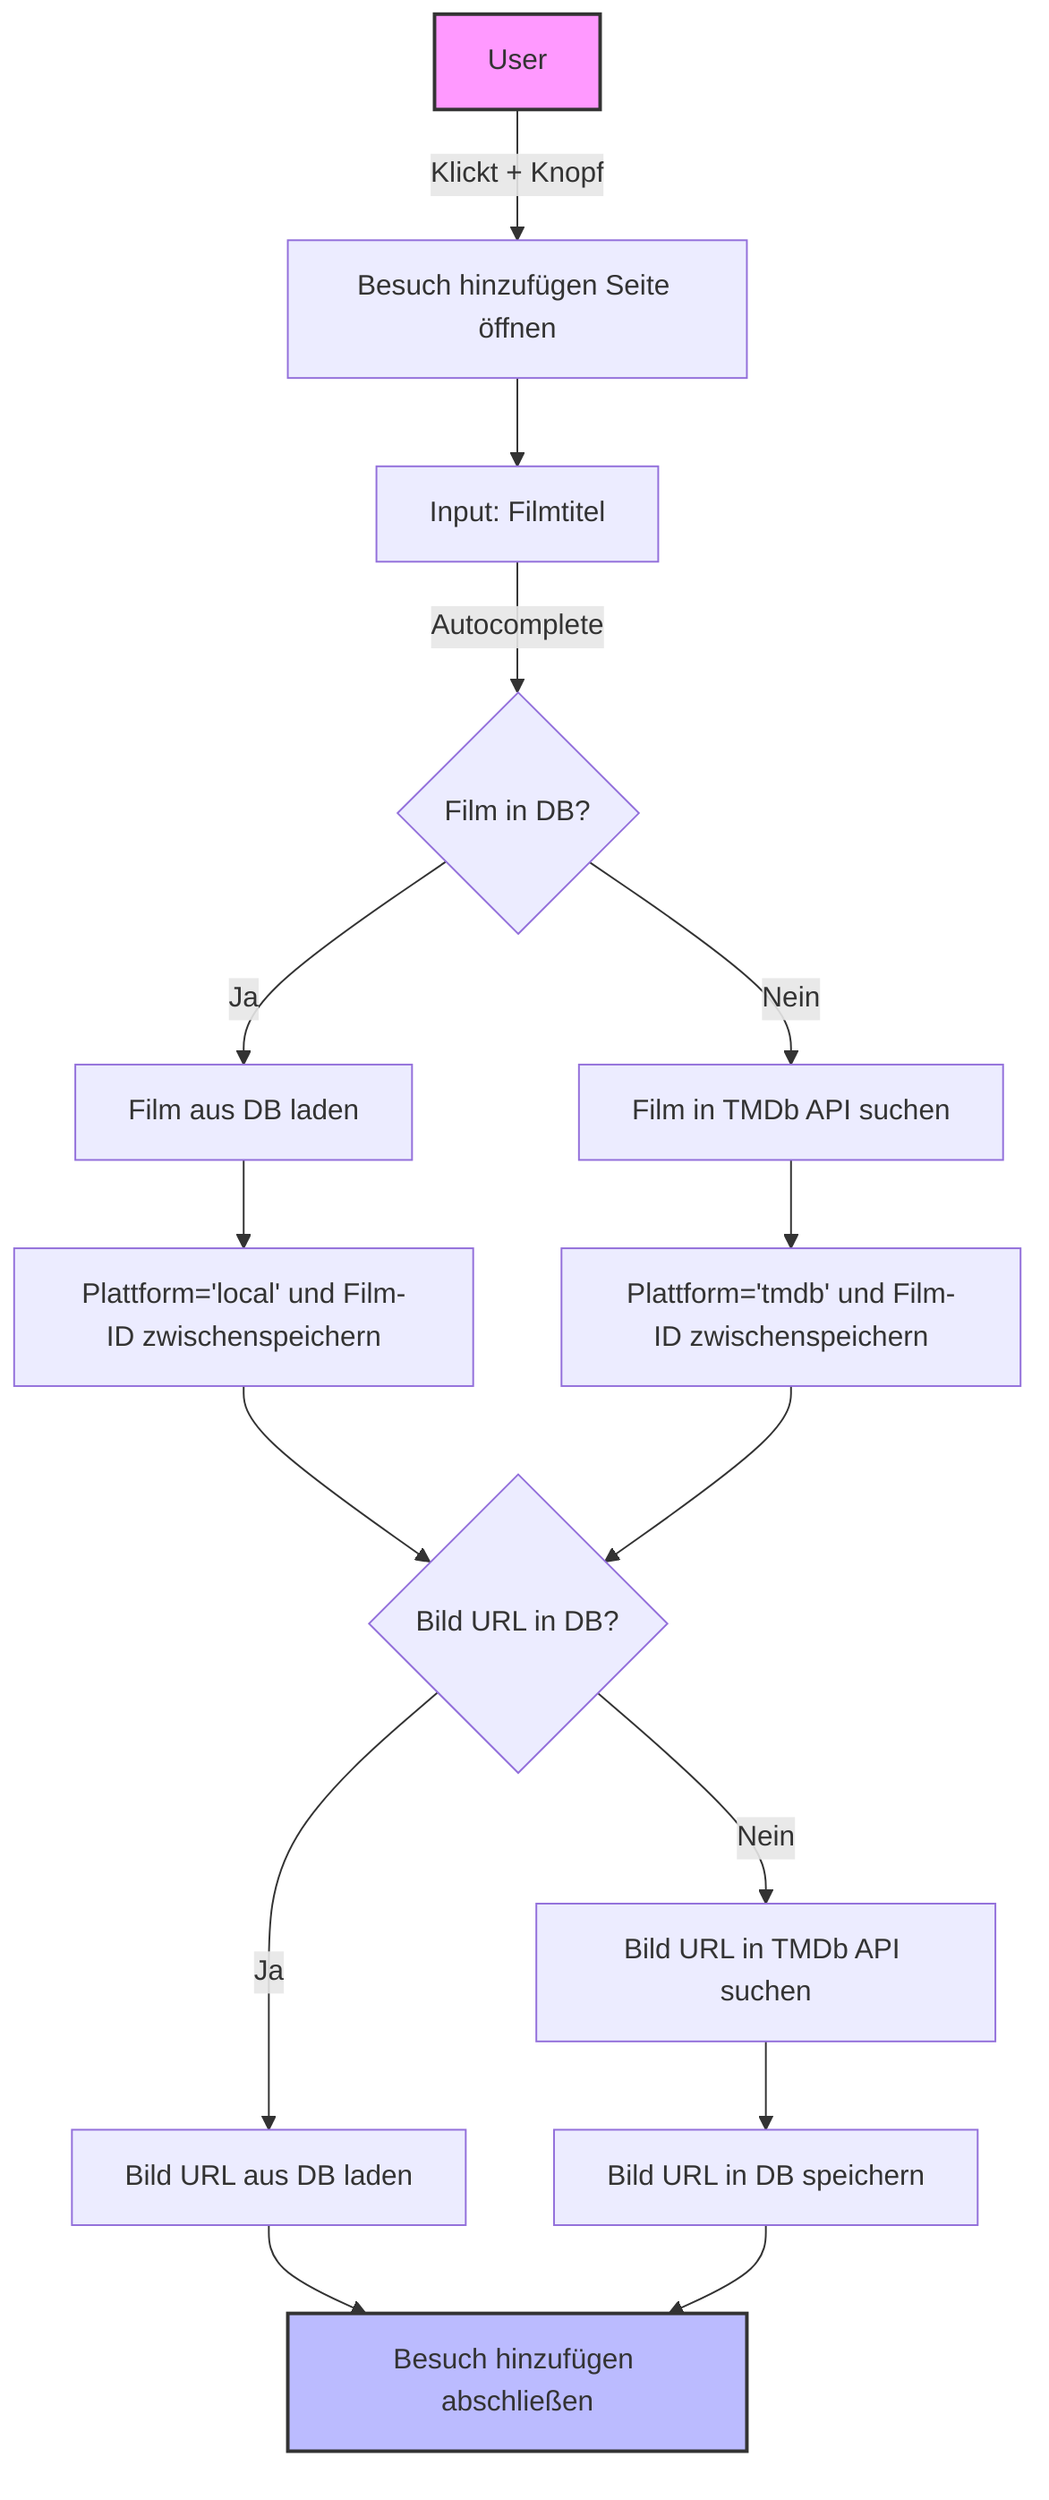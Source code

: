 flowchart TD
    A[User] -->|Klickt + Knopf| B[Besuch hinzufügen Seite öffnen]
    B --> C[Input: Filmtitel]
    C -->|Autocomplete| D{Film in DB?}
    D -->|Ja| E[Film aus DB laden]
    D -->|Nein| F[Film in TMDb API suchen]
    
    E --> G[Plattform='local' und Film-ID zwischenspeichern]
    F --> H[Plattform='tmdb' und Film-ID zwischenspeichern]
    
    G --> I{Bild URL in DB?}
    H --> I
    
    I -->|Ja| J[Bild URL aus DB laden]
    I -->|Nein| K[Bild URL in TMDb API suchen]
    
    K --> L[Bild URL in DB speichern]
    J --> M[Besuch hinzufügen abschließen]
    L --> M
    
    style A fill:#f9f,stroke:#333,stroke-width:2px
    style M fill:#bbf,stroke:#333,stroke-width:2px